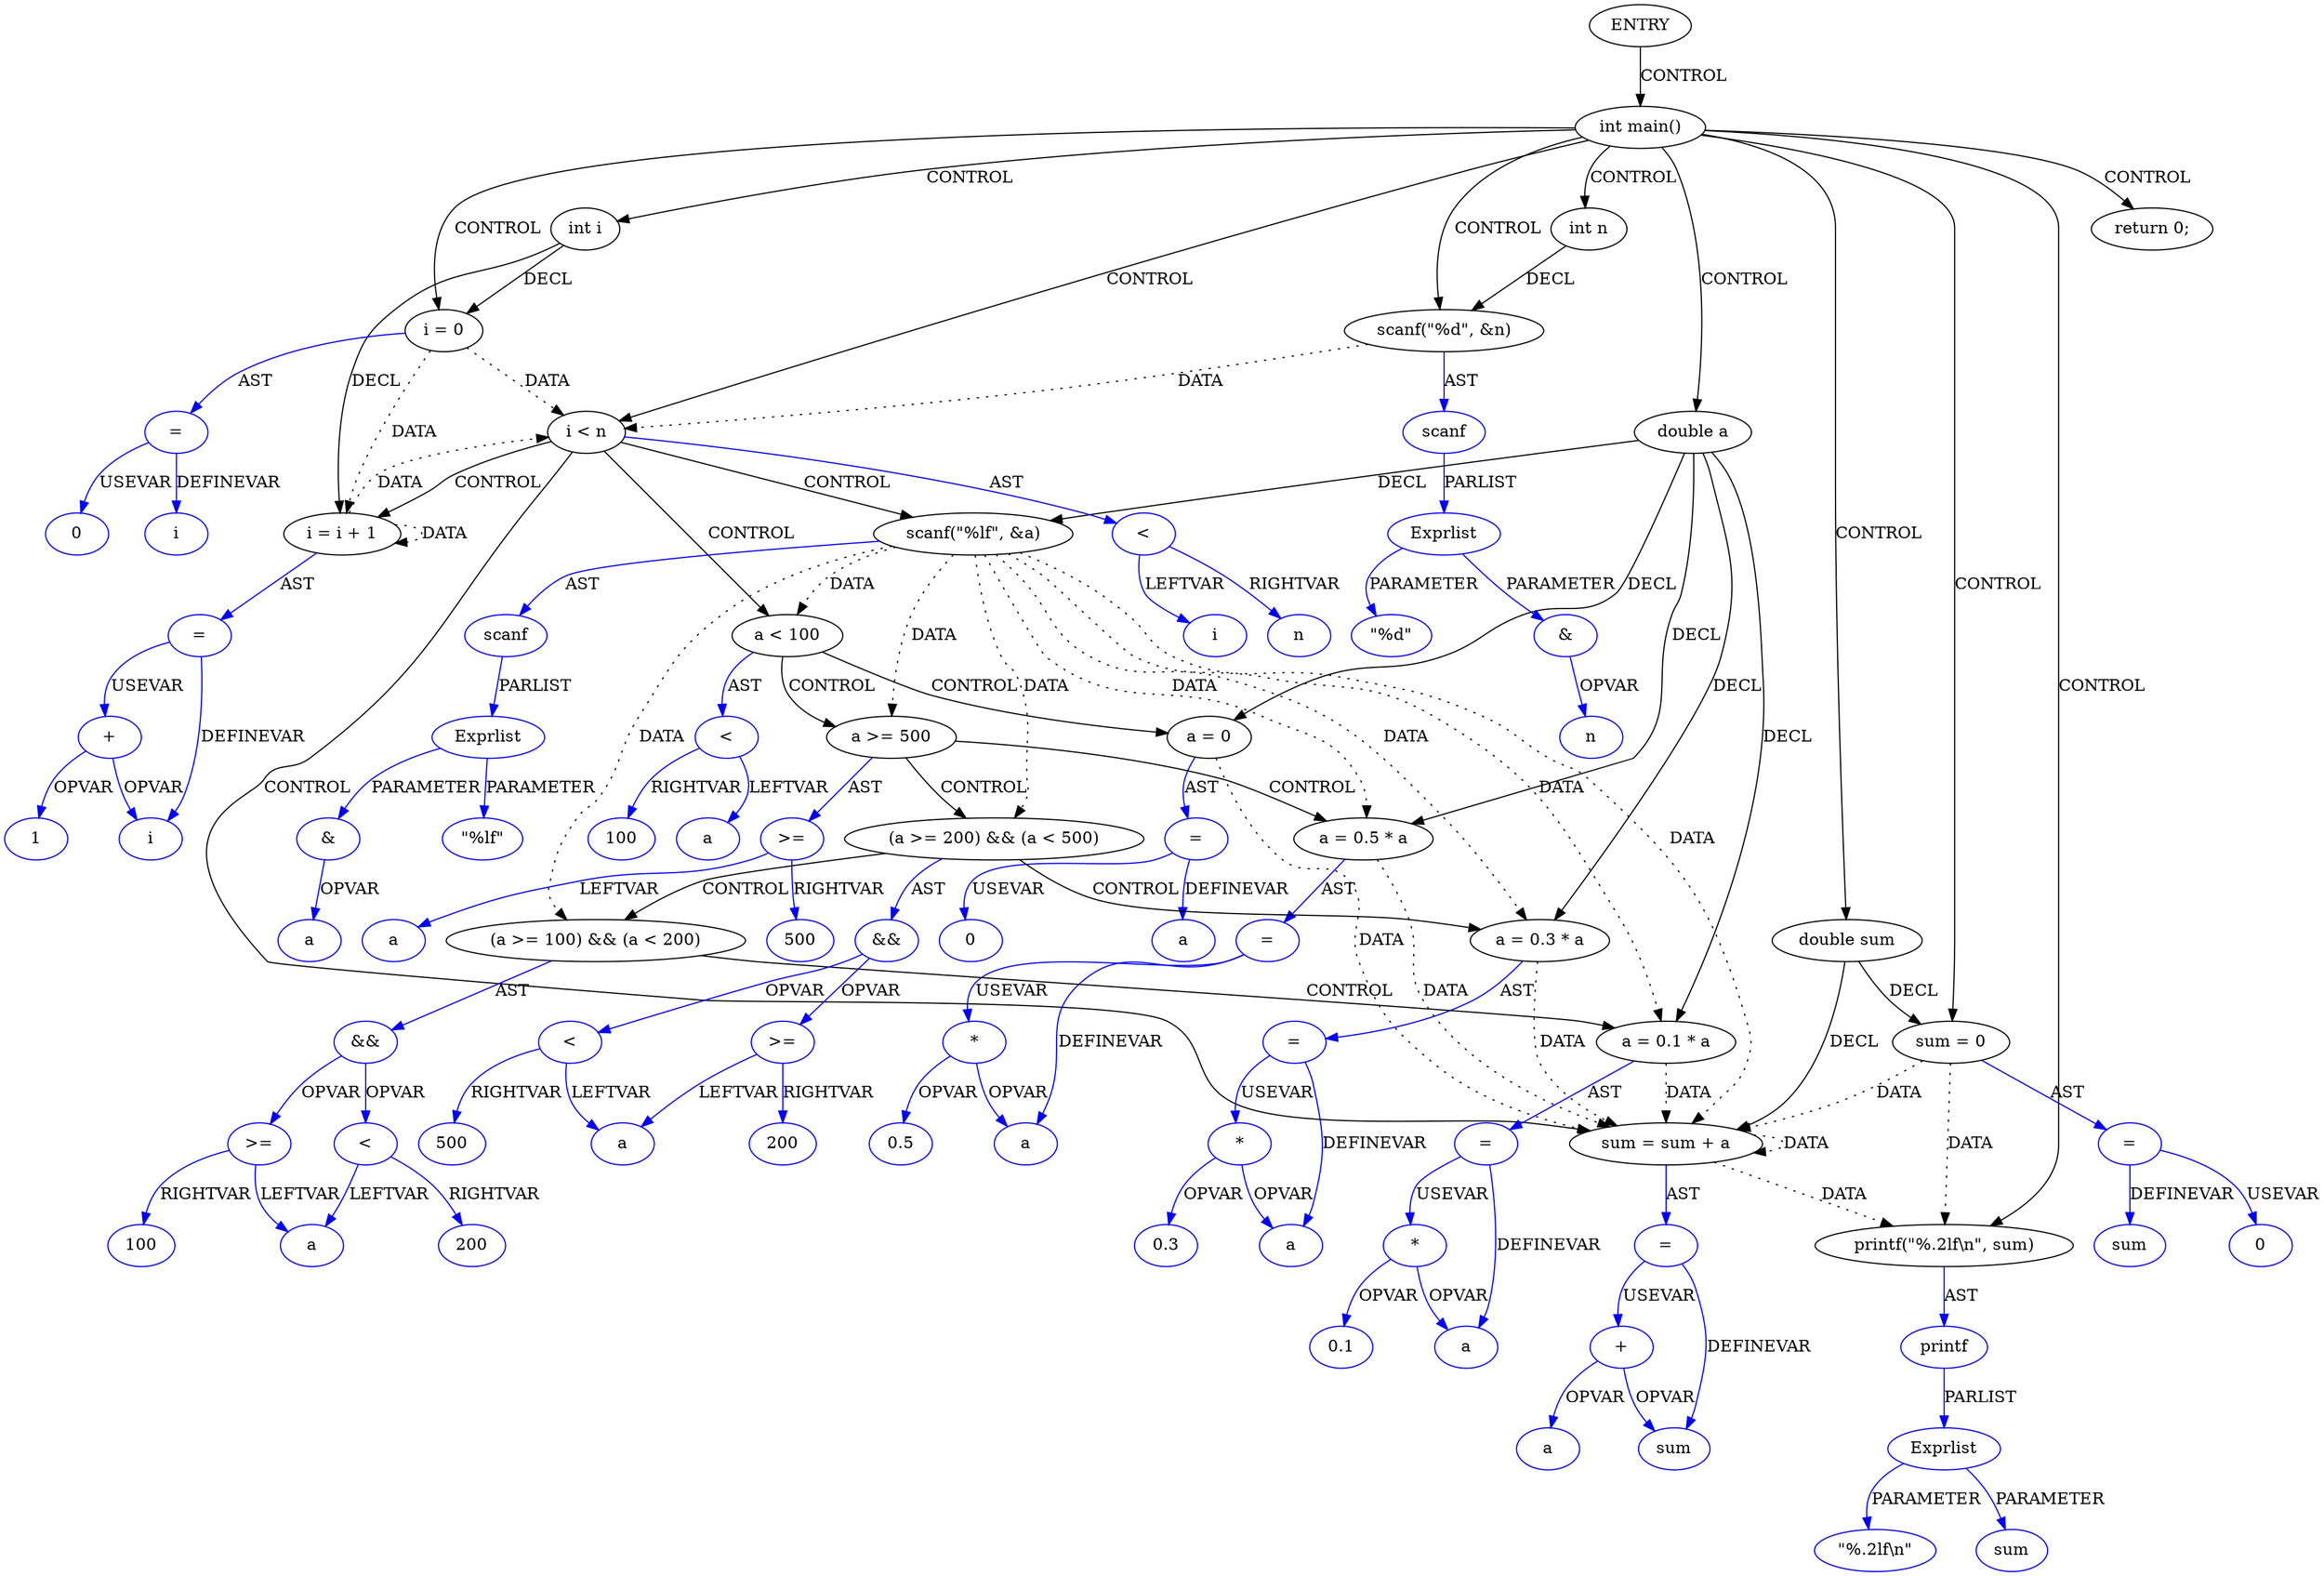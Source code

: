 digraph G{
Node1 [label="ENTRY",type="ENTRY",coord="-1"];
Node2 [label="int main()",type="CONTROL",coord="3"];
Node4 [label="int i",type="DECL",coord="4",varname="i",vartype="int"];
Node5 [label="int n",type="DECL",coord="5",varname="n",vartype="int"];
Node6 [label="double a",type="DECL",coord="6",varname="a",vartype="double"];
Node7 [label="double sum",type="DECL",coord="7",varname="sum",vartype="double"];
Node8 [label="sum = 0",type="ASSIGN",coord="8"];
Node9 [label="=",type="ASSIGNOP",coord="8",color=blue];
Node10 [label="sum",type="VAR",coord="8",color=blue];
Node11 [label="0",type="CONST",coord="8",color=blue];
Node12 [label="scanf(\"%d\", &n)",type="CALL",coord="9"];
Node13 [label="scanf",type="FUNCNAME",coord="9",color=blue];
Node14 [label="Exprlist",type="EXPRS",coord="9",color=blue];
Node15 [label="\"%d\"",type="CONST",coord="9",color=blue];
Node16 [label="&",type="OP",coord="9",color=blue];
Node17 [label="n",type="VAR",coord="9",color=blue];
Node18 [label="i = 0",type="ASSIGN",coord="10"];
Node19 [label="=",type="ASSIGNOP",coord="10",color=blue];
Node20 [label="i",type="VAR",coord="10",color=blue];
Node21 [label="0",type="CONST",coord="10",color=blue];
Node22 [label="i < n",type="CONTROL",coord="10"];
Node25 [label="scanf(\"%lf\", &a)",type="CALL",coord="11"];
Node26 [label="scanf",type="FUNCNAME",coord="11",color=blue];
Node27 [label="Exprlist",type="EXPRS",coord="11",color=blue];
Node28 [label="\"%lf\"",type="CONST",coord="11",color=blue];
Node29 [label="&",type="OP",coord="11",color=blue];
Node30 [label="a",type="VAR",coord="11",color=blue];
Node31 [label="a < 100",type="CONTROL",coord="12"];
Node33 [label="a = 0",type="ASSIGN",coord="13"];
Node34 [label="=",type="ASSIGNOP",coord="13",color=blue];
Node35 [label="a",type="VAR",coord="13",color=blue];
Node36 [label="0",type="CONST",coord="13",color=blue];
Node37 [label="a >= 500",type="CONTROL",coord="14"];
Node39 [label="a = 0.5 * a",type="ASSIGN",coord="15"];
Node40 [label="=",type="ASSIGNOP",coord="15",color=blue];
Node41 [label="a",type="VAR",coord="15",color=blue];
Node42 [label="*",type="OP",coord="15",color=blue];
Node43 [label="0.5",type="CONST",coord="15",color=blue];
Node44 [label="(a >= 200) && (a < 500)",type="CONTROL",coord="16"];
Node46 [label="a = 0.3 * a",type="ASSIGN",coord="17"];
Node47 [label="=",type="ASSIGNOP",coord="17",color=blue];
Node48 [label="a",type="VAR",coord="17",color=blue];
Node49 [label="*",type="OP",coord="17",color=blue];
Node50 [label="0.3",type="CONST",coord="17",color=blue];
Node51 [label="(a >= 100) && (a < 200)",type="CONTROL",coord="18"];
Node53 [label="a = 0.1 * a",type="ASSIGN",coord="19"];
Node54 [label="=",type="ASSIGNOP",coord="19",color=blue];
Node55 [label="a",type="VAR",coord="19",color=blue];
Node56 [label="*",type="OP",coord="19",color=blue];
Node57 [label="0.1",type="CONST",coord="19",color=blue];
Node58 [label="&&",type="OP",coord="18",color=blue];
Node59 [label=">=",type="OP",coord="18",color=blue];
Node60 [label="a",type="VAR",coord="18",color=blue];
Node61 [label="100",type="CONST",coord="18",color=blue];
Node62 [label="<",type="OP",coord="18",color=blue];
Node63 [label="200",type="CONST",coord="18",color=blue];
Node64 [label="&&",type="OP",coord="16",color=blue];
Node65 [label=">=",type="OP",coord="16",color=blue];
Node66 [label="a",type="VAR",coord="16",color=blue];
Node67 [label="200",type="CONST",coord="16",color=blue];
Node68 [label="<",type="OP",coord="16",color=blue];
Node69 [label="500",type="CONST",coord="16",color=blue];
Node70 [label=">=",type="OP",coord="14",color=blue];
Node71 [label="a",type="VAR",coord="14",color=blue];
Node72 [label="500",type="CONST",coord="14",color=blue];
Node73 [label="<",type="OP",coord="12",color=blue];
Node74 [label="a",type="VAR",coord="12",color=blue];
Node75 [label="100",type="CONST",coord="12",color=blue];
Node76 [label="sum = sum + a",type="ASSIGN",coord="21"];
Node77 [label="=",type="ASSIGNOP",coord="21",color=blue];
Node78 [label="sum",type="VAR",coord="21",color=blue];
Node79 [label="+",type="OP",coord="21",color=blue];
Node80 [label="a",type="VAR",coord="21",color=blue];
Node81 [label="i = i + 1",type="ASSIGN",coord="10"];
Node82 [label="=",type="ASSIGNOP",coord="10",color=blue];
Node83 [label="i",type="VAR",coord="10",color=blue];
Node84 [label="+",type="OP",coord="10",color=blue];
Node85 [label="1",type="CONST",coord="10",color=blue];
Node86 [label="<",type="OP",coord="10",color=blue];
Node87 [label="i",type="VAR",coord="10",color=blue];
Node88 [label="n",type="VAR",coord="10",color=blue];
Node89 [label="printf(\"%.2lf\\n\", sum)",type="CALL",coord="23"];
Node90 [label="printf",type="FUNCNAME",coord="23",color=blue];
Node91 [label="Exprlist",type="EXPRS",coord="23",color=blue];
Node92 [label="\"%.2lf\\n\"",type="CONST",coord="23",color=blue];
Node93 [label="sum",type="VAR",coord="23",color=blue];
Node94 [label="return 0;",type="CONTROL",coord="24"];
Node1->Node2 [label = "CONTROL" ];
Node2->Node4 [label = "CONTROL" ];
Node2->Node5 [label = "CONTROL" ];
Node2->Node6 [label = "CONTROL" ];
Node2->Node7 [label = "CONTROL" ];
Node2->Node8 [label = "CONTROL" ];
Node2->Node12 [label = "CONTROL" ];
Node2->Node18 [label = "CONTROL" ];
Node2->Node22 [label = "CONTROL" ];
Node2->Node89 [label = "CONTROL" ];
Node2->Node94 [label = "CONTROL" ];
Node22->Node25 [label = "CONTROL" ];
Node22->Node31 [label = "CONTROL" ];
Node22->Node76 [label = "CONTROL" ];
Node22->Node81 [label = "CONTROL" ];
Node31->Node33 [label = "CONTROL" ];
Node31->Node37 [label = "CONTROL" ];
Node37->Node39 [label = "CONTROL" ];
Node37->Node44 [label = "CONTROL" ];
Node44->Node46 [label = "CONTROL" ];
Node44->Node51 [label = "CONTROL" ];
Node51->Node53 [label = "CONTROL" ];
Node8->Node76 [label = "DATA", style = dotted ]
Node8->Node89 [label = "DATA", style = dotted ]
Node12->Node22 [label = "DATA", style = dotted ]
Node18->Node22 [label = "DATA", style = dotted ]
Node18->Node81 [label = "DATA", style = dotted ]
Node25->Node31 [label = "DATA", style = dotted ]
Node25->Node37 [label = "DATA", style = dotted ]
Node25->Node39 [label = "DATA", style = dotted ]
Node25->Node44 [label = "DATA", style = dotted ]
Node25->Node46 [label = "DATA", style = dotted ]
Node25->Node51 [label = "DATA", style = dotted ]
Node25->Node53 [label = "DATA", style = dotted ]
Node25->Node76 [label = "DATA", style = dotted ]
Node33->Node76 [label = "DATA", style = dotted ]
Node39->Node76 [label = "DATA", style = dotted ]
Node46->Node76 [label = "DATA", style = dotted ]
Node53->Node76 [label = "DATA", style = dotted ]
Node76->Node76 [label = "DATA", style = dotted ]
Node76->Node89 [label = "DATA", style = dotted ]
Node81->Node22 [label = "DATA", style = dotted ]
Node81->Node81 [label = "DATA", style = dotted ]
Node4->Node18 [label = "DECL"]
Node4->Node81 [label = "DECL"]
Node5->Node12 [label = "DECL"]
Node6->Node46 [label = "DECL"]
Node6->Node39 [label = "DECL"]
Node6->Node25 [label = "DECL"]
Node6->Node53 [label = "DECL"]
Node6->Node33 [label = "DECL"]
Node7->Node8 [label = "DECL"]
Node7->Node76 [label = "DECL"]
Node8->Node9 [label = "AST" color=blue]
Node9->Node10 [label = "DEFINEVAR" color=blue]
Node9->Node11 [label = "USEVAR" color=blue]
Node12->Node13 [label = "AST" color=blue]
Node13->Node14 [label = "PARLIST" color=blue]
Node14->Node15 [label = "PARAMETER" color=blue]
Node14->Node16 [label = "PARAMETER" color=blue]
Node16->Node17 [label = "OPVAR" color=blue]
Node18->Node19 [label = "AST" color=blue]
Node19->Node20 [label = "DEFINEVAR" color=blue]
Node19->Node21 [label = "USEVAR" color=blue]
Node22->Node86 [label = "AST" color=blue]
Node25->Node26 [label = "AST" color=blue]
Node26->Node27 [label = "PARLIST" color=blue]
Node27->Node28 [label = "PARAMETER" color=blue]
Node27->Node29 [label = "PARAMETER" color=blue]
Node29->Node30 [label = "OPVAR" color=blue]
Node31->Node73 [label = "AST" color=blue]
Node33->Node34 [label = "AST" color=blue]
Node34->Node35 [label = "DEFINEVAR" color=blue]
Node34->Node36 [label = "USEVAR" color=blue]
Node37->Node70 [label = "AST" color=blue]
Node39->Node40 [label = "AST" color=blue]
Node40->Node41 [label = "DEFINEVAR" color=blue]
Node40->Node42 [label = "USEVAR" color=blue]
Node42->Node43 [label = "OPVAR" color=blue]
Node42->Node41 [label = "OPVAR" color=blue]
Node44->Node64 [label = "AST" color=blue]
Node46->Node47 [label = "AST" color=blue]
Node47->Node48 [label = "DEFINEVAR" color=blue]
Node47->Node49 [label = "USEVAR" color=blue]
Node49->Node50 [label = "OPVAR" color=blue]
Node49->Node48 [label = "OPVAR" color=blue]
Node51->Node58 [label = "AST" color=blue]
Node53->Node54 [label = "AST" color=blue]
Node54->Node55 [label = "DEFINEVAR" color=blue]
Node54->Node56 [label = "USEVAR" color=blue]
Node56->Node57 [label = "OPVAR" color=blue]
Node56->Node55 [label = "OPVAR" color=blue]
Node58->Node59 [label = "OPVAR" color=blue]
Node58->Node62 [label = "OPVAR" color=blue]
Node59->Node60 [label = "LEFTVAR" color=blue]
Node59->Node61 [label = "RIGHTVAR" color=blue]
Node62->Node60 [label = "LEFTVAR" color=blue]
Node62->Node63 [label = "RIGHTVAR" color=blue]
Node64->Node65 [label = "OPVAR" color=blue]
Node64->Node68 [label = "OPVAR" color=blue]
Node65->Node66 [label = "LEFTVAR" color=blue]
Node65->Node67 [label = "RIGHTVAR" color=blue]
Node68->Node66 [label = "LEFTVAR" color=blue]
Node68->Node69 [label = "RIGHTVAR" color=blue]
Node70->Node71 [label = "LEFTVAR" color=blue]
Node70->Node72 [label = "RIGHTVAR" color=blue]
Node73->Node74 [label = "LEFTVAR" color=blue]
Node73->Node75 [label = "RIGHTVAR" color=blue]
Node76->Node77 [label = "AST" color=blue]
Node77->Node78 [label = "DEFINEVAR" color=blue]
Node77->Node79 [label = "USEVAR" color=blue]
Node79->Node78 [label = "OPVAR" color=blue]
Node79->Node80 [label = "OPVAR" color=blue]
Node81->Node82 [label = "AST" color=blue]
Node82->Node83 [label = "DEFINEVAR" color=blue]
Node82->Node84 [label = "USEVAR" color=blue]
Node84->Node83 [label = "OPVAR" color=blue]
Node84->Node85 [label = "OPVAR" color=blue]
Node86->Node87 [label = "LEFTVAR" color=blue]
Node86->Node88 [label = "RIGHTVAR" color=blue]
Node89->Node90 [label = "AST" color=blue]
Node90->Node91 [label = "PARLIST" color=blue]
Node91->Node92 [label = "PARAMETER" color=blue]
Node91->Node93 [label = "PARAMETER" color=blue]
}
